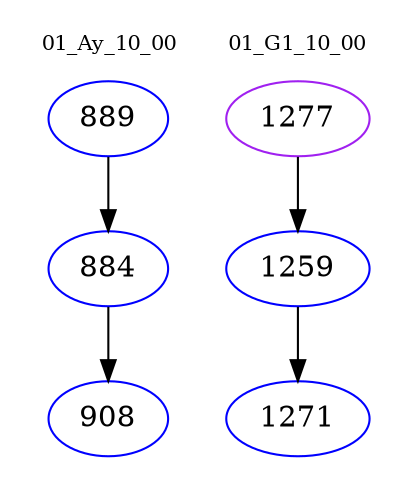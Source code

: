 digraph{
subgraph cluster_0 {
color = white
label = "01_Ay_10_00";
fontsize=10;
T0_889 [label="889", color="blue"]
T0_889 -> T0_884 [color="black"]
T0_884 [label="884", color="blue"]
T0_884 -> T0_908 [color="black"]
T0_908 [label="908", color="blue"]
}
subgraph cluster_1 {
color = white
label = "01_G1_10_00";
fontsize=10;
T1_1277 [label="1277", color="purple"]
T1_1277 -> T1_1259 [color="black"]
T1_1259 [label="1259", color="blue"]
T1_1259 -> T1_1271 [color="black"]
T1_1271 [label="1271", color="blue"]
}
}
